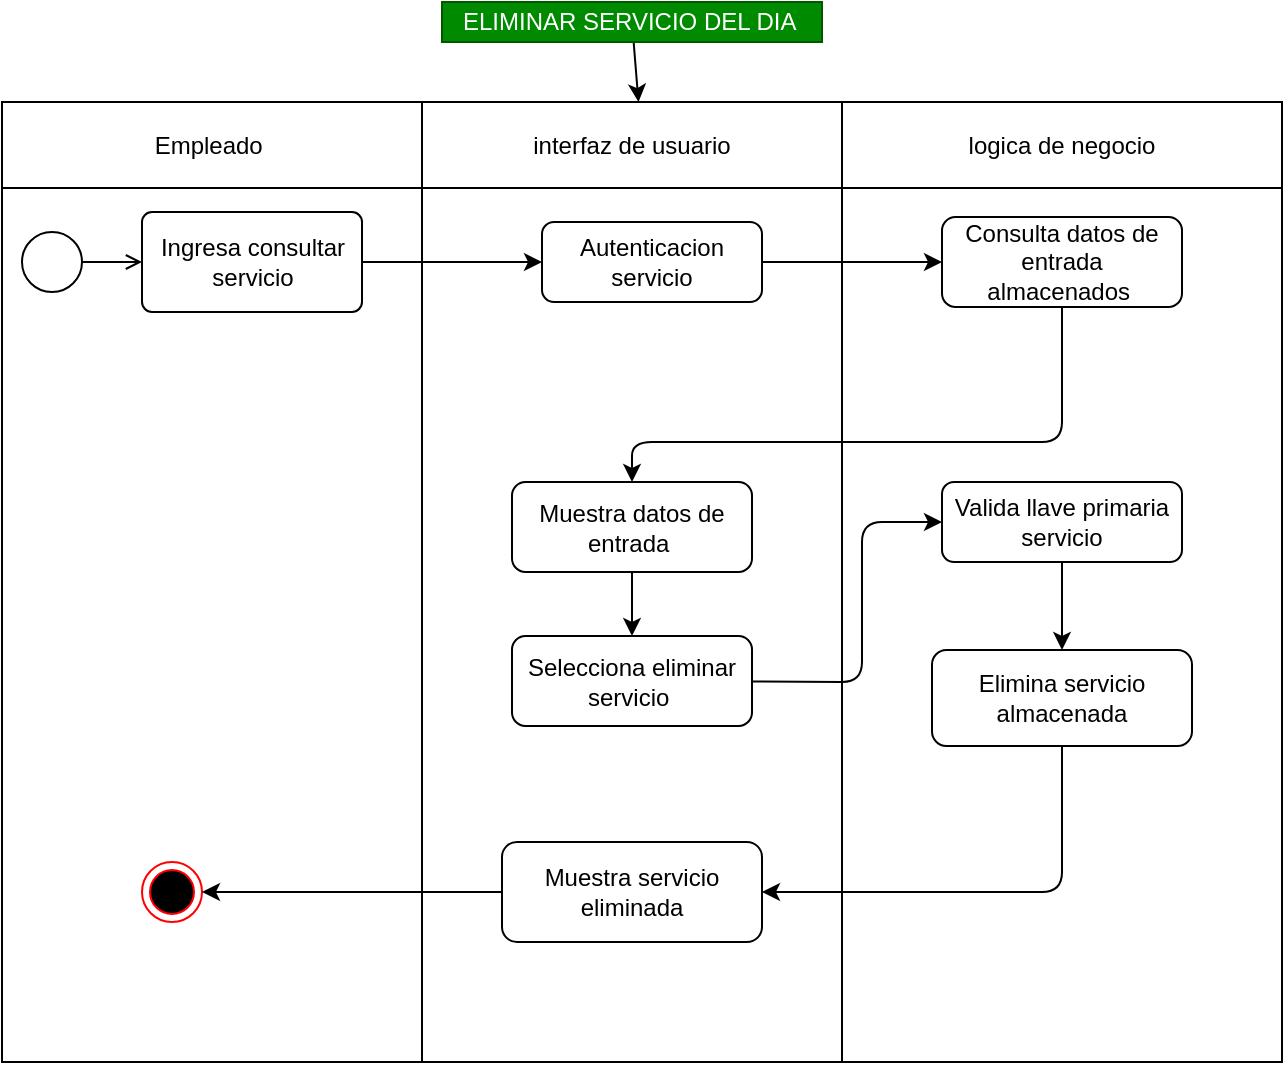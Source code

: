 <mxfile>
    <diagram id="6o6NC2rULHB_b1nl15M6" name="Page-1">
        <mxGraphModel dx="758" dy="607" grid="1" gridSize="10" guides="1" tooltips="1" connect="1" arrows="1" fold="1" page="1" pageScale="1" pageWidth="827" pageHeight="1169" math="0" shadow="0">
            <root>
                <mxCell id="0"/>
                <mxCell id="1" parent="0"/>
                <mxCell id="2" value="" style="shape=table;startSize=0;container=1;collapsible=0;childLayout=tableLayout;" parent="1" vertex="1">
                    <mxGeometry x="70" y="270" width="640" height="480" as="geometry"/>
                </mxCell>
                <mxCell id="3" value="" style="shape=partialRectangle;collapsible=0;dropTarget=0;pointerEvents=0;fillColor=none;top=0;left=0;bottom=0;right=0;points=[[0,0.5],[1,0.5]];portConstraint=eastwest;" parent="2" vertex="1">
                    <mxGeometry width="640" height="43" as="geometry"/>
                </mxCell>
                <mxCell id="4" value="Empleado&amp;nbsp;" style="shape=partialRectangle;html=1;whiteSpace=wrap;connectable=0;overflow=hidden;fillColor=none;top=0;left=0;bottom=0;right=0;pointerEvents=1;" parent="3" vertex="1">
                    <mxGeometry width="210" height="43" as="geometry">
                        <mxRectangle width="210" height="43" as="alternateBounds"/>
                    </mxGeometry>
                </mxCell>
                <mxCell id="5" value="interfaz de usuario" style="shape=partialRectangle;html=1;whiteSpace=wrap;connectable=0;overflow=hidden;fillColor=none;top=0;left=0;bottom=0;right=0;pointerEvents=1;" parent="3" vertex="1">
                    <mxGeometry x="210" width="210" height="43" as="geometry">
                        <mxRectangle width="210" height="43" as="alternateBounds"/>
                    </mxGeometry>
                </mxCell>
                <mxCell id="6" value="logica de negocio" style="shape=partialRectangle;html=1;whiteSpace=wrap;connectable=0;overflow=hidden;fillColor=none;top=0;left=0;bottom=0;right=0;pointerEvents=1;" parent="3" vertex="1">
                    <mxGeometry x="420" width="220" height="43" as="geometry">
                        <mxRectangle width="220" height="43" as="alternateBounds"/>
                    </mxGeometry>
                </mxCell>
                <mxCell id="7" value="" style="shape=partialRectangle;collapsible=0;dropTarget=0;pointerEvents=0;fillColor=none;top=0;left=0;bottom=0;right=0;points=[[0,0.5],[1,0.5]];portConstraint=eastwest;" parent="2" vertex="1">
                    <mxGeometry y="43" width="640" height="437" as="geometry"/>
                </mxCell>
                <mxCell id="8" value="" style="shape=partialRectangle;html=1;whiteSpace=wrap;connectable=0;overflow=hidden;fillColor=none;top=0;left=0;bottom=0;right=0;pointerEvents=1;" parent="7" vertex="1">
                    <mxGeometry width="210" height="437" as="geometry">
                        <mxRectangle width="210" height="437" as="alternateBounds"/>
                    </mxGeometry>
                </mxCell>
                <mxCell id="9" value="" style="shape=partialRectangle;html=1;whiteSpace=wrap;connectable=0;overflow=hidden;fillColor=none;top=0;left=0;bottom=0;right=0;pointerEvents=1;" parent="7" vertex="1">
                    <mxGeometry x="210" width="210" height="437" as="geometry">
                        <mxRectangle width="210" height="437" as="alternateBounds"/>
                    </mxGeometry>
                </mxCell>
                <mxCell id="10" value="" style="shape=partialRectangle;html=1;whiteSpace=wrap;connectable=0;overflow=hidden;fillColor=none;top=0;left=0;bottom=0;right=0;pointerEvents=1;" parent="7" vertex="1">
                    <mxGeometry x="420" width="220" height="437" as="geometry">
                        <mxRectangle width="220" height="437" as="alternateBounds"/>
                    </mxGeometry>
                </mxCell>
                <mxCell id="38" style="edgeStyle=none;html=1;entryX=0;entryY=0.5;entryDx=0;entryDy=0;" edge="1" parent="1" source="11" target="33">
                    <mxGeometry relative="1" as="geometry"/>
                </mxCell>
                <mxCell id="11" value="Autenticacion servicio" style="rounded=1;whiteSpace=wrap;html=1;fillColor=#FFFFFF;fontColor=#000000;" parent="1" vertex="1">
                    <mxGeometry x="340" y="330" width="110" height="40" as="geometry"/>
                </mxCell>
                <mxCell id="12" style="edgeStyle=none;html=1;" parent="1" source="13" target="11" edge="1">
                    <mxGeometry relative="1" as="geometry"/>
                </mxCell>
                <mxCell id="13" value="&lt;span style=&quot;color: rgb(0 , 0 , 0)&quot;&gt;Ingresa consultar&lt;br&gt;servicio&lt;/span&gt;" style="html=1;align=center;verticalAlign=middle;rounded=1;absoluteArcSize=1;arcSize=10;dashed=0;fillColor=#FFFFFF;" parent="1" vertex="1">
                    <mxGeometry x="140" y="325" width="110" height="50" as="geometry"/>
                </mxCell>
                <mxCell id="14" value="" style="ellipse;html=1;fillColor=#FFFFFF;" parent="1" vertex="1">
                    <mxGeometry x="80" y="335" width="30" height="30" as="geometry"/>
                </mxCell>
                <mxCell id="15" value="" style="endArrow=open;html=1;rounded=0;align=center;verticalAlign=top;endFill=0;labelBackgroundColor=none;endSize=6;entryX=0;entryY=0.5;entryDx=0;entryDy=0;" parent="1" source="14" target="13" edge="1">
                    <mxGeometry relative="1" as="geometry">
                        <mxPoint x="140" y="335" as="targetPoint"/>
                    </mxGeometry>
                </mxCell>
                <mxCell id="21" value="" style="ellipse;html=1;shape=endState;fillColor=#000000;strokeColor=#ff0000;" parent="1" vertex="1">
                    <mxGeometry x="140" y="650" width="30" height="30" as="geometry"/>
                </mxCell>
                <mxCell id="22" value="" style="edgeStyle=none;html=1;" parent="1" source="23" target="3" edge="1">
                    <mxGeometry relative="1" as="geometry"/>
                </mxCell>
                <mxCell id="23" value="ELIMINAR SERVICIO DEL DIA&amp;nbsp;" style="text;html=1;resizable=0;autosize=1;align=center;verticalAlign=middle;points=[];rounded=0;fillColor=#008a00;fontColor=#ffffff;strokeColor=#005700;" parent="1" vertex="1">
                    <mxGeometry x="290" y="220" width="190" height="20" as="geometry"/>
                </mxCell>
                <mxCell id="39" style="edgeStyle=none;html=1;entryX=1;entryY=0.5;entryDx=0;entryDy=0;" edge="1" parent="1" source="25" target="21">
                    <mxGeometry relative="1" as="geometry"/>
                </mxCell>
                <mxCell id="25" value="Muestra servicio eliminada" style="whiteSpace=wrap;html=1;fillColor=#FFFFFF;fontColor=#000000;rounded=1;" parent="1" vertex="1">
                    <mxGeometry x="320" y="640" width="130" height="50" as="geometry"/>
                </mxCell>
                <mxCell id="26" style="edgeStyle=none;html=1;entryX=0.5;entryY=0;entryDx=0;entryDy=0;" parent="1" source="27" target="29" edge="1">
                    <mxGeometry relative="1" as="geometry"/>
                </mxCell>
                <mxCell id="27" value="Muestra datos de entrada&amp;nbsp;" style="whiteSpace=wrap;html=1;fillColor=#FFFFFF;fontColor=#000000;rounded=1;" parent="1" vertex="1">
                    <mxGeometry x="325" y="460" width="120" height="45" as="geometry"/>
                </mxCell>
                <mxCell id="28" style="edgeStyle=none;html=1;entryX=0;entryY=0.5;entryDx=0;entryDy=0;" parent="1" source="29" target="35" edge="1">
                    <mxGeometry relative="1" as="geometry">
                        <mxPoint x="540" y="475" as="targetPoint"/>
                        <Array as="points">
                            <mxPoint x="500" y="560"/>
                            <mxPoint x="500" y="480"/>
                        </Array>
                    </mxGeometry>
                </mxCell>
                <mxCell id="29" value="Selecciona eliminar servicio&amp;nbsp;" style="whiteSpace=wrap;html=1;fillColor=#FFFFFF;fontColor=#000000;rounded=1;" parent="1" vertex="1">
                    <mxGeometry x="325" y="537" width="120" height="45" as="geometry"/>
                </mxCell>
                <mxCell id="32" style="edgeStyle=none;html=1;entryX=0.5;entryY=0;entryDx=0;entryDy=0;" parent="1" source="33" target="27" edge="1">
                    <mxGeometry relative="1" as="geometry">
                        <Array as="points">
                            <mxPoint x="600" y="440"/>
                            <mxPoint x="385" y="440"/>
                        </Array>
                    </mxGeometry>
                </mxCell>
                <mxCell id="33" value="Consulta datos de entrada almacenados&amp;nbsp;" style="whiteSpace=wrap;html=1;fillColor=#FFFFFF;fontColor=#000000;rounded=1;" parent="1" vertex="1">
                    <mxGeometry x="540" y="327.5" width="120" height="45" as="geometry"/>
                </mxCell>
                <mxCell id="34" style="edgeStyle=none;html=1;entryX=0.5;entryY=0;entryDx=0;entryDy=0;" parent="1" source="35" target="37" edge="1">
                    <mxGeometry relative="1" as="geometry">
                        <mxPoint x="600" y="530" as="targetPoint"/>
                    </mxGeometry>
                </mxCell>
                <mxCell id="35" value="Valida llave primaria servicio" style="rounded=1;whiteSpace=wrap;html=1;fillColor=#FFFFFF;fontColor=#000000;" parent="1" vertex="1">
                    <mxGeometry x="540" y="460" width="120" height="40" as="geometry"/>
                </mxCell>
                <mxCell id="36" style="edgeStyle=none;html=1;entryX=1;entryY=0.5;entryDx=0;entryDy=0;" parent="1" source="37" target="25" edge="1">
                    <mxGeometry relative="1" as="geometry">
                        <mxPoint x="526.875" y="659.997" as="targetPoint"/>
                        <Array as="points">
                            <mxPoint x="600" y="665"/>
                        </Array>
                    </mxGeometry>
                </mxCell>
                <mxCell id="37" value="&lt;br&gt;Elimina servicio almacenada&lt;br&gt;&amp;nbsp;" style="whiteSpace=wrap;html=1;fillColor=#FFFFFF;fontColor=#000000;rounded=1;" parent="1" vertex="1">
                    <mxGeometry x="535" y="544" width="130" height="48" as="geometry"/>
                </mxCell>
            </root>
        </mxGraphModel>
    </diagram>
</mxfile>